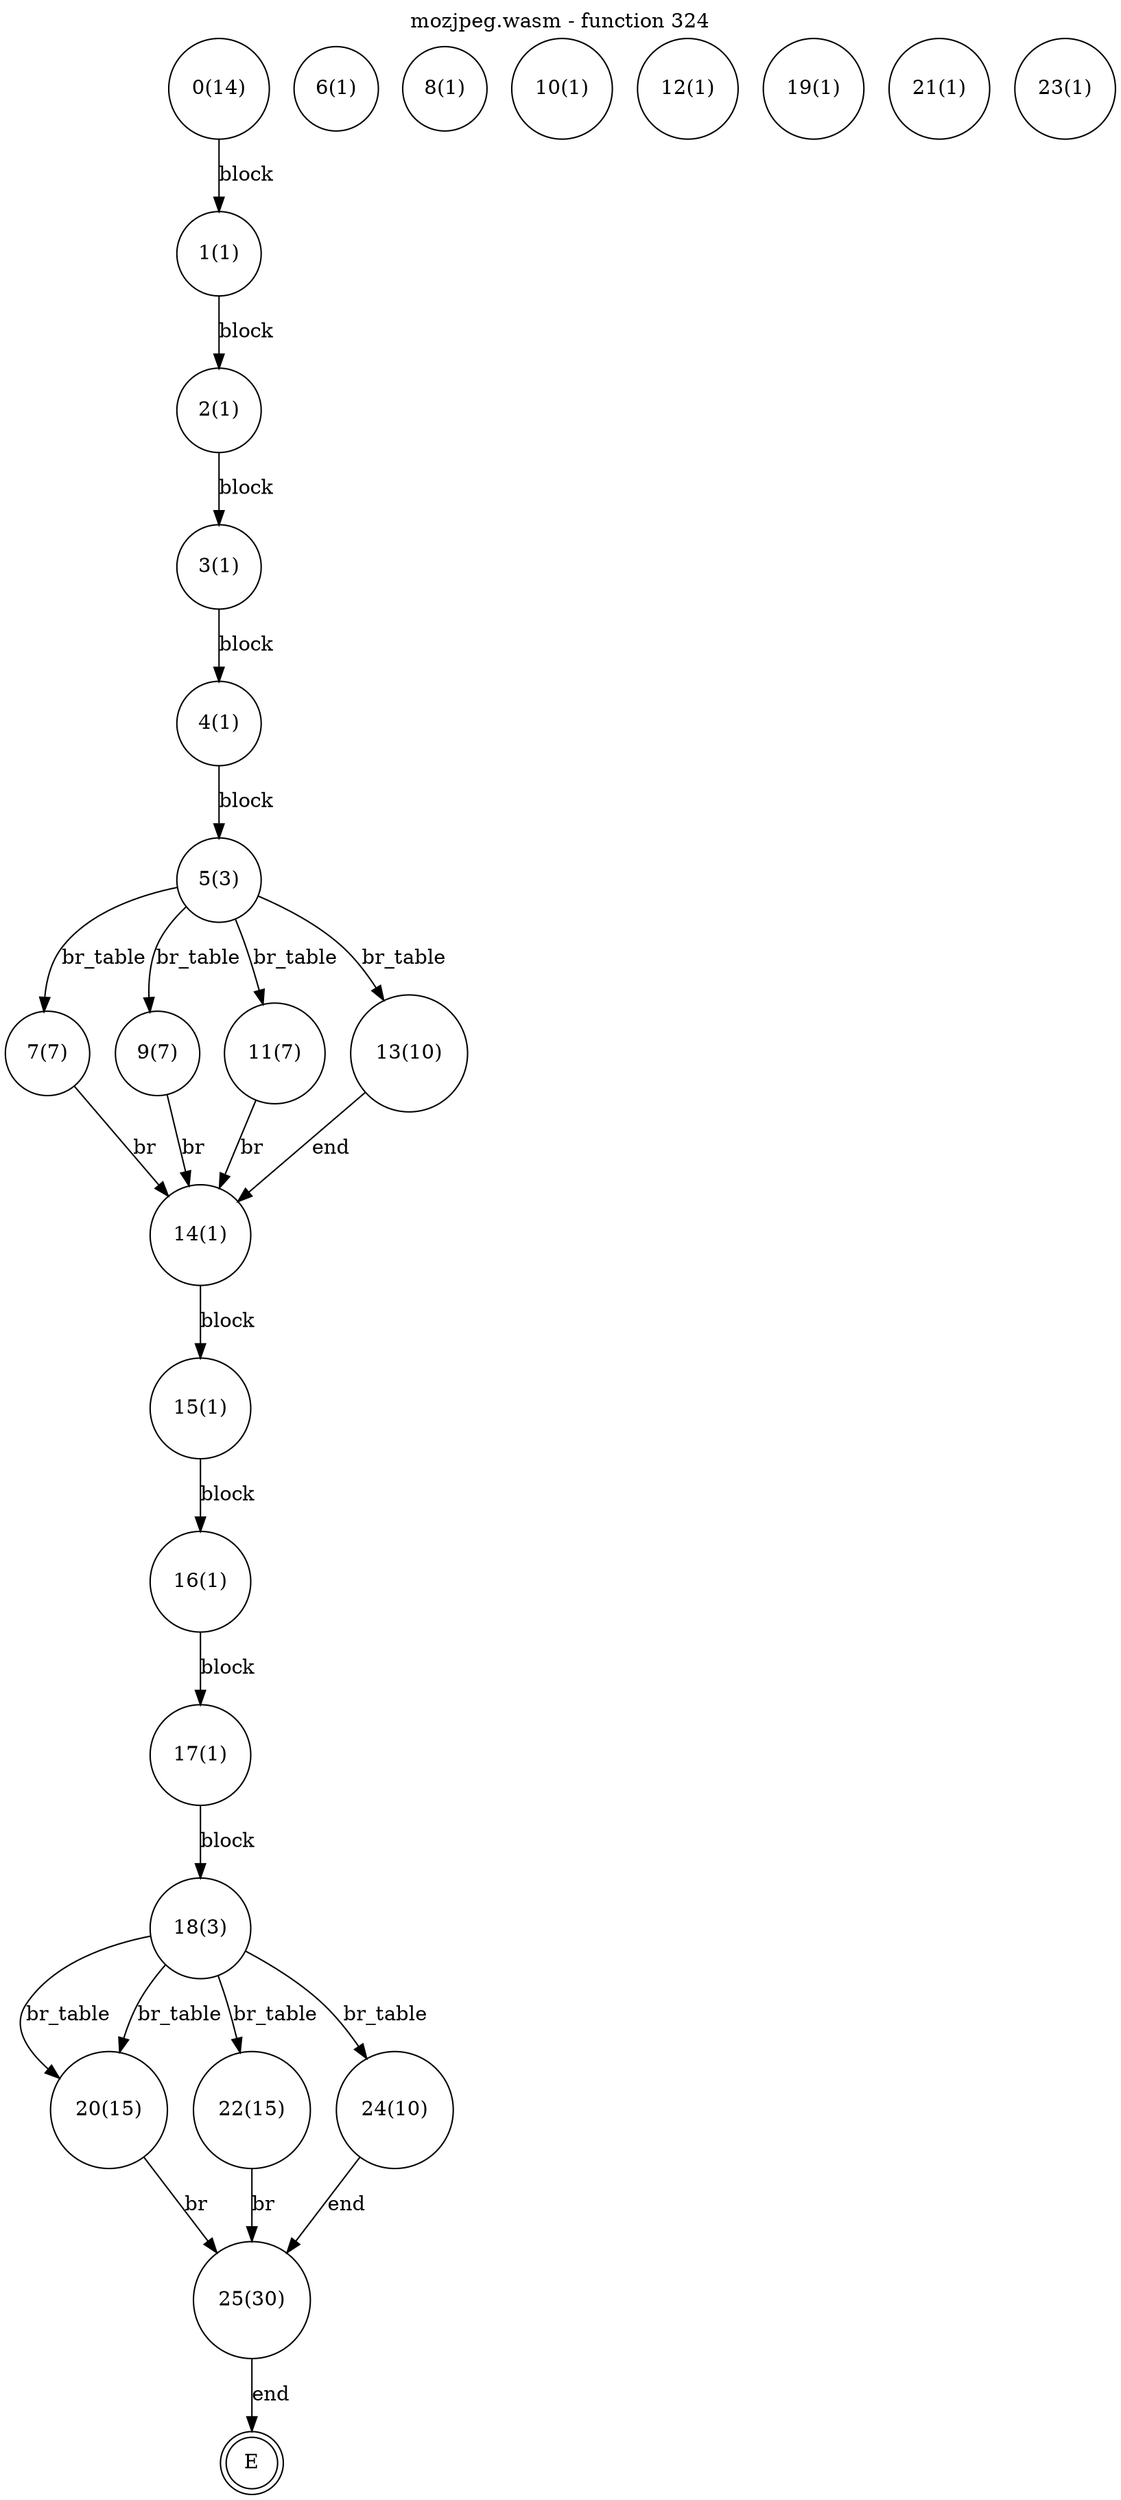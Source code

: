 digraph finite_state_machine {
    label = "mozjpeg.wasm - function 324"
    labelloc =  t
    labelfontsize = 16
    labelfontcolor = black
    labelfontname = "Helvetica"
    node [shape = doublecircle]; E ;
node [shape=circle, fontcolor=black, style="", label="0(14)"]0
node [shape=circle, fontcolor=black, style="", label="1(1)"]1
node [shape=circle, fontcolor=black, style="", label="2(1)"]2
node [shape=circle, fontcolor=black, style="", label="3(1)"]3
node [shape=circle, fontcolor=black, style="", label="4(1)"]4
node [shape=circle, fontcolor=black, style="", label="5(3)"]5
node [shape=circle, fontcolor=black, style="", label="6(1)"]6
node [shape=circle, fontcolor=black, style="", label="7(7)"]7
node [shape=circle, fontcolor=black, style="", label="8(1)"]8
node [shape=circle, fontcolor=black, style="", label="9(7)"]9
node [shape=circle, fontcolor=black, style="", label="10(1)"]10
node [shape=circle, fontcolor=black, style="", label="11(7)"]11
node [shape=circle, fontcolor=black, style="", label="12(1)"]12
node [shape=circle, fontcolor=black, style="", label="13(10)"]13
node [shape=circle, fontcolor=black, style="", label="14(1)"]14
node [shape=circle, fontcolor=black, style="", label="15(1)"]15
node [shape=circle, fontcolor=black, style="", label="16(1)"]16
node [shape=circle, fontcolor=black, style="", label="17(1)"]17
node [shape=circle, fontcolor=black, style="", label="18(3)"]18
node [shape=circle, fontcolor=black, style="", label="19(1)"]19
node [shape=circle, fontcolor=black, style="", label="20(15)"]20
node [shape=circle, fontcolor=black, style="", label="21(1)"]21
node [shape=circle, fontcolor=black, style="", label="22(15)"]22
node [shape=circle, fontcolor=black, style="", label="23(1)"]23
node [shape=circle, fontcolor=black, style="", label="24(10)"]24
node [shape=circle, fontcolor=black, style="", label="25(30)"]25
node [shape=circle, fontcolor=black, style="", label="E"]E
    0 -> 1[label="block"];
    1 -> 2[label="block"];
    2 -> 3[label="block"];
    3 -> 4[label="block"];
    4 -> 5[label="block"];
    5 -> 7[label="br_table"];
    5 -> 9[label="br_table"];
    5 -> 11[label="br_table"];
    5 -> 13[label="br_table"];
    7 -> 14[label="br"];
    9 -> 14[label="br"];
    11 -> 14[label="br"];
    13 -> 14[label="end"];
    14 -> 15[label="block"];
    15 -> 16[label="block"];
    16 -> 17[label="block"];
    17 -> 18[label="block"];
    18 -> 20[label="br_table"];
    18 -> 20[label="br_table"];
    18 -> 22[label="br_table"];
    18 -> 24[label="br_table"];
    20 -> 25[label="br"];
    22 -> 25[label="br"];
    24 -> 25[label="end"];
    25 -> E[label="end"];
}
